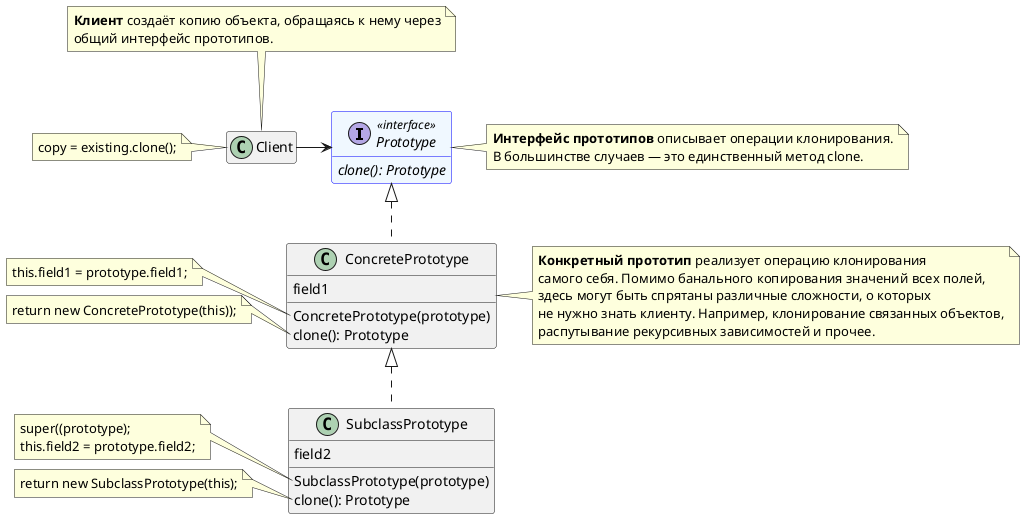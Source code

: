 @startuml
hide empty fields
interface Prototype << interface >> #aliceblue;line:blue; {
    {abstract} clone(): Prototype
}

note right of Prototype
<b>Интерфейс прототипов</b> описывает операции клонирования.
В большинстве случаев — это единственный метод clone.
end note

class ConcretePrototype {
    field1
    ConcretePrototype(prototype)
    clone(): Prototype
}
Prototype <|.down. ConcretePrototype

note left of ConcretePrototype::ConcretePrototype
this.field1 = prototype.field1;
end note

note left of ConcretePrototype::clone
return new ConcretePrototype(this));
end note

note right of ConcretePrototype
<b>Конкретный прототип</b> реализует операцию клонирования
самого себя. Помимо банального копирования значений всех полей,
здесь могут быть спрятаны различные сложности, о которых
не нужно знать клиенту. Например, клонирование связанных объектов,
распутывание рекурсивных зависимостей и прочее.
end note

class SubclassPrototype {
    field2
    SubclassPrototype(prototype)
    clone(): Prototype
}
ConcretePrototype <|.down. SubclassPrototype

note left of SubclassPrototype::SubclassPrototype
super((prototype);
this.field2 = prototype.field2;
end note

note left of SubclassPrototype::clone
return new SubclassPrototype(this);
end note

hide empty fields
hide empty methods
class Client
Prototype <-left- Client

note left of Client
copy = existing.clone();
end note

note top of Client
<b>Клиент</b> создаёт копию объекта, обращаясь к нему через
общий интерфейс прототипов.
end note
@enduml